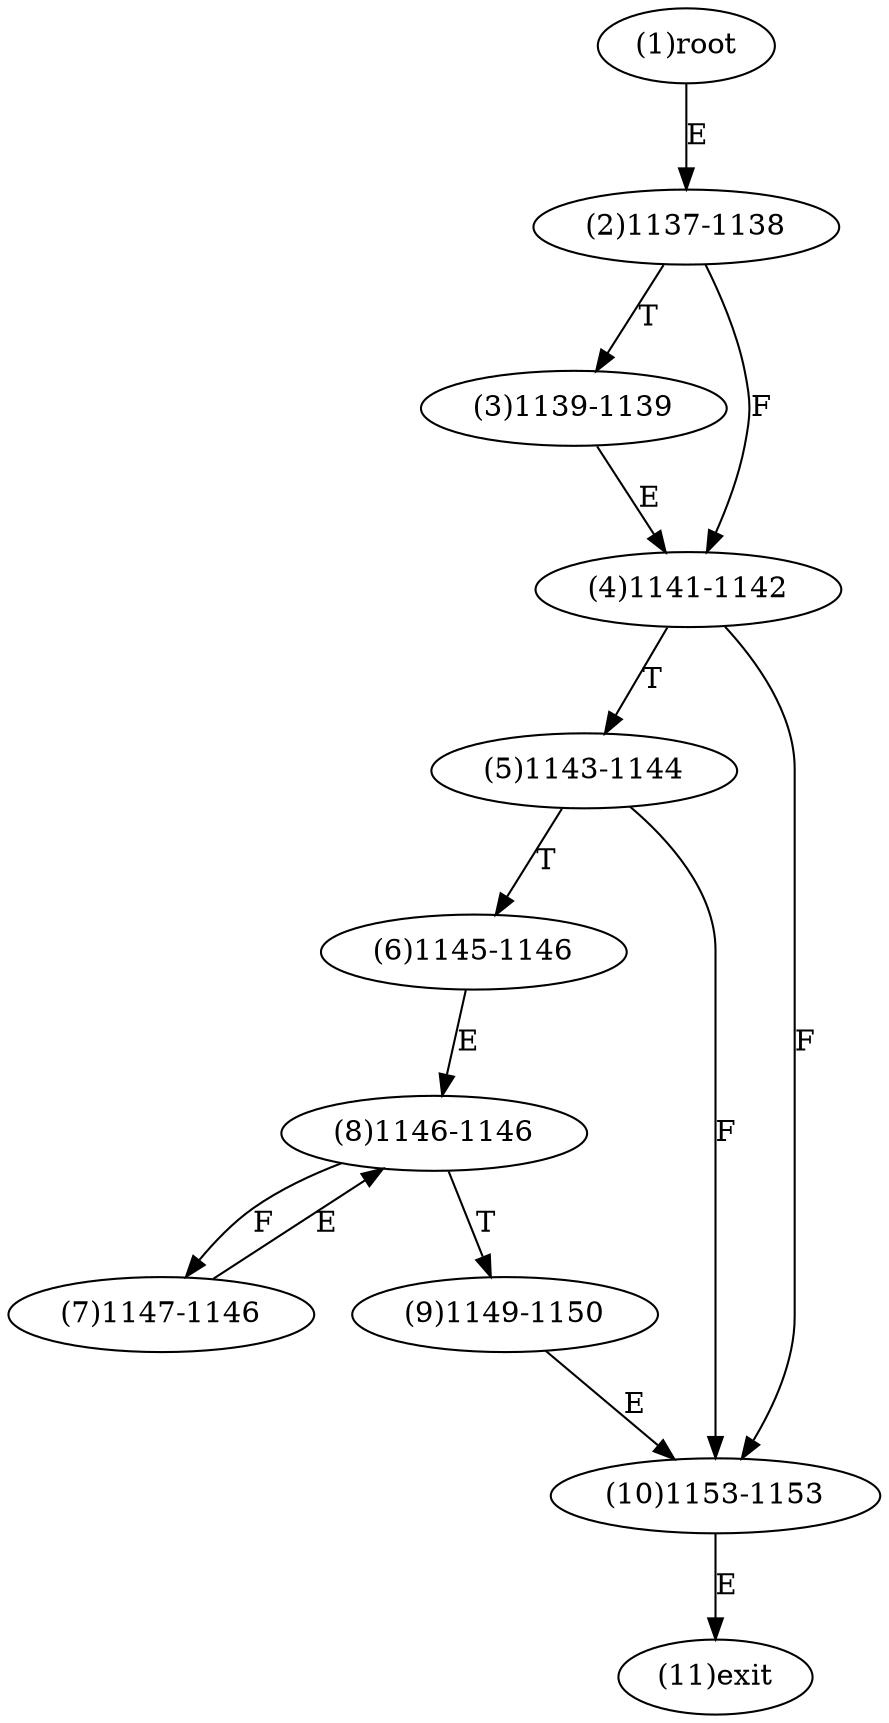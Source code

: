 digraph "" { 
1[ label="(1)root"];
2[ label="(2)1137-1138"];
3[ label="(3)1139-1139"];
4[ label="(4)1141-1142"];
5[ label="(5)1143-1144"];
6[ label="(6)1145-1146"];
7[ label="(7)1147-1146"];
8[ label="(8)1146-1146"];
9[ label="(9)1149-1150"];
10[ label="(10)1153-1153"];
11[ label="(11)exit"];
1->2[ label="E"];
2->4[ label="F"];
2->3[ label="T"];
3->4[ label="E"];
4->10[ label="F"];
4->5[ label="T"];
5->10[ label="F"];
5->6[ label="T"];
6->8[ label="E"];
7->8[ label="E"];
8->7[ label="F"];
8->9[ label="T"];
9->10[ label="E"];
10->11[ label="E"];
}